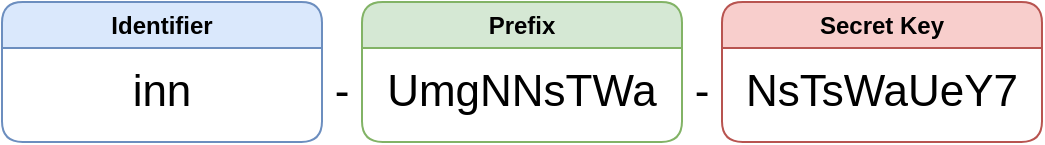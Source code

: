 <mxfile version="26.2.14">
  <diagram name="Page-1" id="GlWJeDUk6BdEwvukKvk2">
    <mxGraphModel dx="1056" dy="589" grid="1" gridSize="10" guides="1" tooltips="1" connect="1" arrows="1" fold="1" page="1" pageScale="1" pageWidth="850" pageHeight="1100" math="0" shadow="0">
      <root>
        <mxCell id="0" />
        <mxCell id="1" parent="0" />
        <mxCell id="jXAhRhen6ynB6lFKFOhs-11" value="Identifier" style="swimlane;whiteSpace=wrap;html=1;fillColor=#dae8fc;strokeColor=#6c8ebf;rounded=1;" vertex="1" parent="1">
          <mxGeometry width="160" height="70" as="geometry" />
        </mxCell>
        <mxCell id="jXAhRhen6ynB6lFKFOhs-14" value="&lt;font style=&quot;font-size: 22px;&quot;&gt;inn&lt;/font&gt;" style="text;html=1;align=center;verticalAlign=middle;whiteSpace=wrap;rounded=0;" vertex="1" parent="jXAhRhen6ynB6lFKFOhs-11">
          <mxGeometry x="50" y="30" width="60" height="30" as="geometry" />
        </mxCell>
        <mxCell id="jXAhRhen6ynB6lFKFOhs-12" value="&lt;div&gt;Prefix&lt;/div&gt;" style="swimlane;whiteSpace=wrap;html=1;fillColor=#d5e8d4;strokeColor=#82b366;rounded=1;" vertex="1" parent="1">
          <mxGeometry x="180" width="160" height="70" as="geometry" />
        </mxCell>
        <mxCell id="jXAhRhen6ynB6lFKFOhs-15" value="&lt;font style=&quot;font-size: 22px;&quot;&gt;UmgNNsTWa&lt;/font&gt;" style="text;html=1;align=center;verticalAlign=middle;whiteSpace=wrap;rounded=0;" vertex="1" parent="jXAhRhen6ynB6lFKFOhs-12">
          <mxGeometry y="30" width="160" height="30" as="geometry" />
        </mxCell>
        <mxCell id="jXAhRhen6ynB6lFKFOhs-13" value="&lt;div&gt;Secret Key&lt;/div&gt;" style="swimlane;whiteSpace=wrap;html=1;fillColor=#f8cecc;strokeColor=#b85450;rounded=1;" vertex="1" parent="1">
          <mxGeometry x="360" width="160" height="70" as="geometry" />
        </mxCell>
        <mxCell id="jXAhRhen6ynB6lFKFOhs-16" value="&lt;font style=&quot;font-size: 22px;&quot;&gt;NsTsWaUeY7&lt;/font&gt;" style="text;html=1;align=center;verticalAlign=middle;whiteSpace=wrap;rounded=0;" vertex="1" parent="jXAhRhen6ynB6lFKFOhs-13">
          <mxGeometry y="30" width="160" height="30" as="geometry" />
        </mxCell>
        <mxCell id="jXAhRhen6ynB6lFKFOhs-17" value="&lt;font style=&quot;font-size: 22px;&quot;&gt;-&lt;/font&gt;" style="text;html=1;align=center;verticalAlign=middle;whiteSpace=wrap;rounded=0;" vertex="1" parent="1">
          <mxGeometry x="140" y="30" width="60" height="30" as="geometry" />
        </mxCell>
        <mxCell id="jXAhRhen6ynB6lFKFOhs-18" value="&lt;font style=&quot;font-size: 22px;&quot;&gt;-&lt;/font&gt;" style="text;html=1;align=center;verticalAlign=middle;whiteSpace=wrap;rounded=0;" vertex="1" parent="1">
          <mxGeometry x="320" y="30" width="60" height="30" as="geometry" />
        </mxCell>
      </root>
    </mxGraphModel>
  </diagram>
</mxfile>

